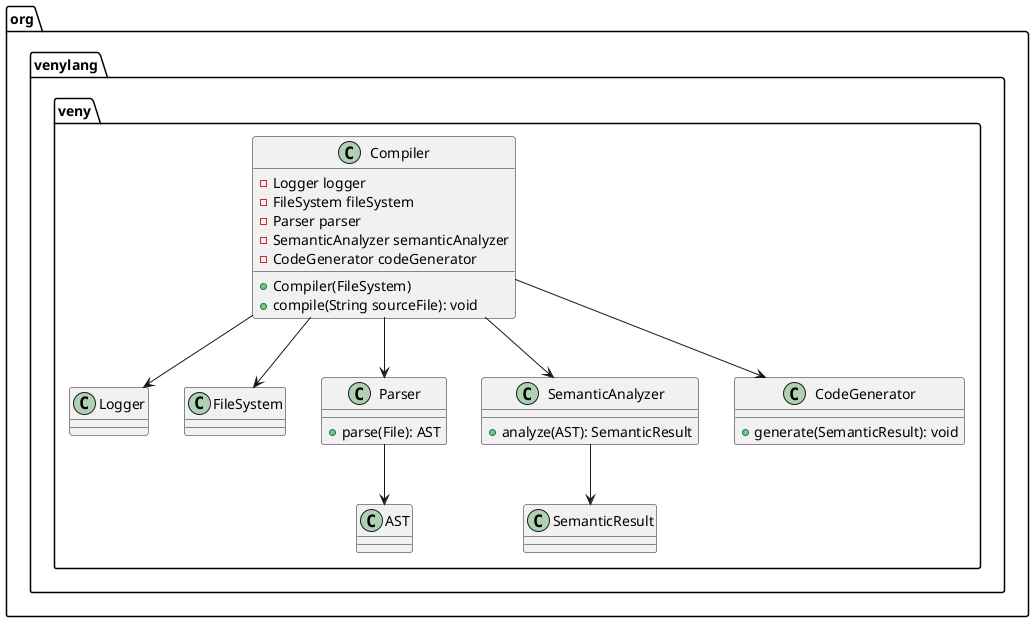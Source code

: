 @startuml
'https://plantuml.com/class-diagram

package org.venylang.veny {
    class Compiler {
        - Logger logger
        - FileSystem fileSystem
        - Parser parser
        - SemanticAnalyzer semanticAnalyzer
        - CodeGenerator codeGenerator
        + Compiler(FileSystem)
        + compile(String sourceFile): void
    }

    class Logger
    class FileSystem
    class Parser {
        + parse(File): AST
    }
    class SemanticAnalyzer {
        + analyze(AST): SemanticResult
    }
    class CodeGenerator {
        + generate(SemanticResult): void
    }
    class AST
    class SemanticResult

    Compiler --> Logger
    Compiler --> FileSystem
    Compiler --> Parser
    Compiler --> SemanticAnalyzer
    Compiler --> CodeGenerator
    Parser --> AST
    SemanticAnalyzer --> SemanticResult
}

@enduml